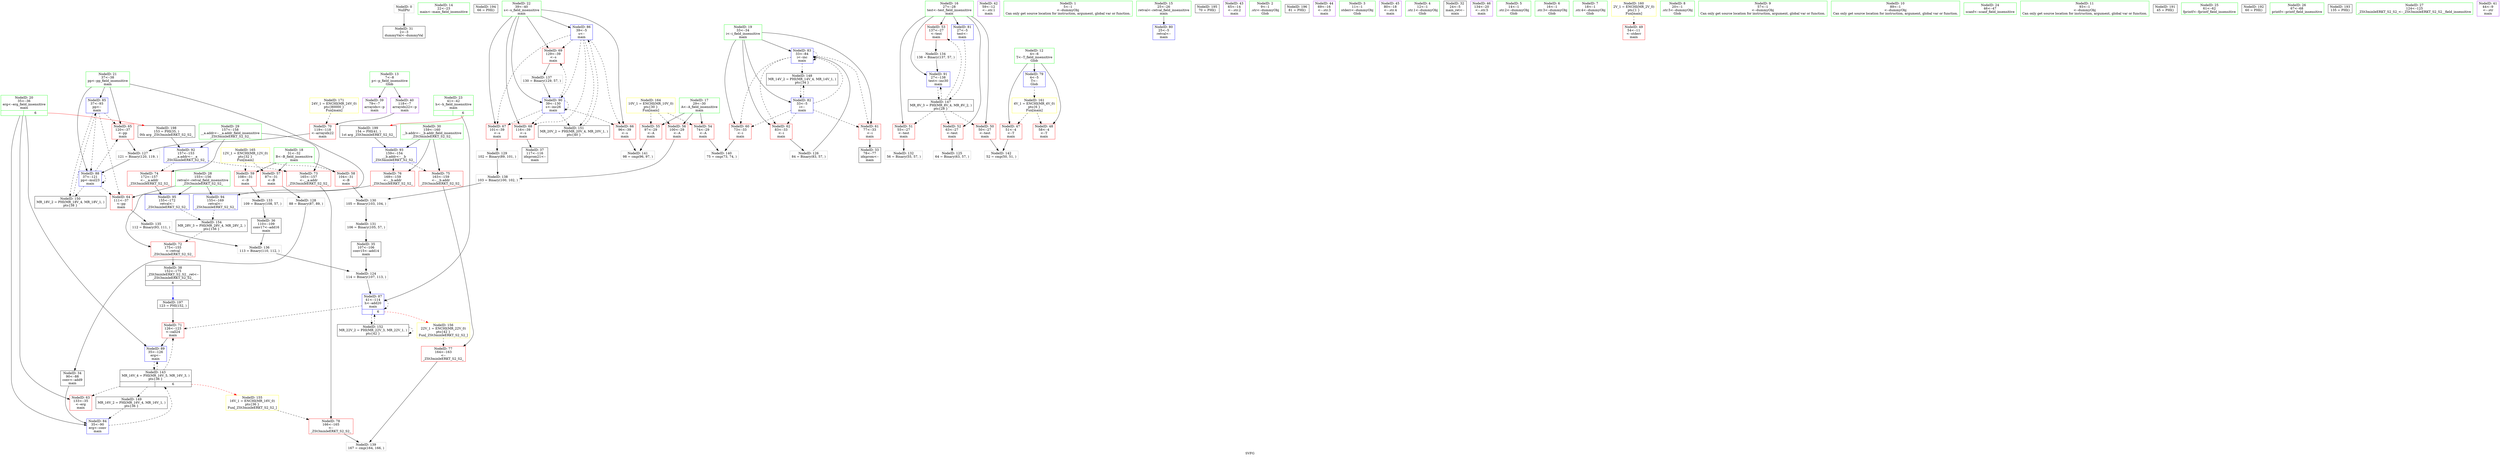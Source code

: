 digraph "SVFG" {
	label="SVFG";

	Node0x564be285e810 [shape=record,color=grey,label="{NodeID: 0\nNullPtr}"];
	Node0x564be285e810 -> Node0x564be2875230[style=solid];
	Node0x564be2874370 [shape=record,color=green,label="{NodeID: 14\n22\<--23\nmain\<--main_field_insensitive\n}"];
	Node0x564be2879980 [shape=record,color=black,label="{NodeID: 194\n66 = PHI()\n}"];
	Node0x564be2874fc0 [shape=record,color=green,label="{NodeID: 28\n155\<--156\nretval\<--retval_field_insensitive\n_ZSt3minIeERKT_S2_S2_\n}"];
	Node0x564be2874fc0 -> Node0x564be28783d0[style=solid];
	Node0x564be2874fc0 -> Node0x564be28795e0[style=solid];
	Node0x564be2874fc0 -> Node0x564be28796b0[style=solid];
	Node0x564be287ba90 [shape=record,color=grey,label="{NodeID: 125\n64 = Binary(63, 57, )\n}"];
	Node0x564be2875b50 [shape=record,color=purple,label="{NodeID: 42\n59\<--12\n\<--.str.1\nmain\n}"];
	Node0x564be287d7a0 [shape=record,color=grey,label="{NodeID: 139\n167 = cmp(164, 166, )\n}"];
	Node0x564be28776d0 [shape=record,color=red,label="{NodeID: 56\n100\<--29\n\<--A\nmain\n}"];
	Node0x564be28776d0 -> Node0x564be287d620[style=solid];
	Node0x564be2878230 [shape=record,color=red,label="{NodeID: 70\n119\<--118\n\<--arrayidx22\nmain\n}"];
	Node0x564be2878230 -> Node0x564be287bd90[style=solid];
	Node0x564be2878dc0 [shape=record,color=blue,label="{NodeID: 84\n35\<--90\nerg\<--conv\nmain\n}"];
	Node0x564be2878dc0 -> Node0x564be28826d0[style=dashed];
	Node0x564be285ea20 [shape=record,color=green,label="{NodeID: 1\n5\<--1\n\<--dummyObj\nCan only get source location for instruction, argument, global var or function.}"];
	Node0x564be2874470 [shape=record,color=green,label="{NodeID: 15\n25\<--26\nretval\<--retval_field_insensitive\nmain\n}"];
	Node0x564be2874470 -> Node0x564be2878a80[style=solid];
	Node0x564be2879a80 [shape=record,color=black,label="{NodeID: 195\n70 = PHI()\n}"];
	Node0x564be2875090 [shape=record,color=green,label="{NodeID: 29\n157\<--158\n__a.addr\<--__a.addr_field_insensitive\n_ZSt3minIeERKT_S2_S2_\n}"];
	Node0x564be2875090 -> Node0x564be28784a0[style=solid];
	Node0x564be2875090 -> Node0x564be2878570[style=solid];
	Node0x564be2875090 -> Node0x564be2879440[style=solid];
	Node0x564be287bc10 [shape=record,color=grey,label="{NodeID: 126\n84 = Binary(83, 57, )\n}"];
	Node0x564be287bc10 -> Node0x564be2878cf0[style=solid];
	Node0x564be2875c20 [shape=record,color=purple,label="{NodeID: 43\n65\<--14\n\<--.str.2\nmain\n}"];
	Node0x564be287d920 [shape=record,color=grey,label="{NodeID: 140\n75 = cmp(73, 74, )\n}"];
	Node0x564be28777a0 [shape=record,color=red,label="{NodeID: 57\n87\<--31\n\<--B\nmain\n}"];
	Node0x564be28777a0 -> Node0x564be287bf10[style=solid];
	Node0x564be2885dd0 [shape=record,color=black,label="{NodeID: 154\nMR_28V_3 = PHI(MR_28V_4, MR_28V_2, )\npts\{156 \}\n}"];
	Node0x564be2885dd0 -> Node0x564be28783d0[style=dashed];
	Node0x564be2878300 [shape=record,color=red,label="{NodeID: 71\n126\<--123\n\<--call24\nmain\n}"];
	Node0x564be2878300 -> Node0x564be28791d0[style=solid];
	Node0x564be2878e90 [shape=record,color=blue,label="{NodeID: 85\n37\<--93\npp\<--\nmain\n}"];
	Node0x564be2878e90 -> Node0x564be2877d50[style=dashed];
	Node0x564be2878e90 -> Node0x564be2877e20[style=dashed];
	Node0x564be2878e90 -> Node0x564be2879100[style=dashed];
	Node0x564be2878e90 -> Node0x564be28849d0[style=dashed];
	Node0x564be285d6d0 [shape=record,color=green,label="{NodeID: 2\n9\<--1\n.str\<--dummyObj\nGlob }"];
	Node0x564be2874540 [shape=record,color=green,label="{NodeID: 16\n27\<--28\ntest\<--test_field_insensitive\nmain\n}"];
	Node0x564be2874540 -> Node0x564be28771f0[style=solid];
	Node0x564be2874540 -> Node0x564be28772c0[style=solid];
	Node0x564be2874540 -> Node0x564be2877390[style=solid];
	Node0x564be2874540 -> Node0x564be2877460[style=solid];
	Node0x564be2874540 -> Node0x564be2878b50[style=solid];
	Node0x564be2874540 -> Node0x564be2879370[style=solid];
	Node0x564be2879b80 [shape=record,color=black,label="{NodeID: 196\n81 = PHI()\n}"];
	Node0x564be2875160 [shape=record,color=green,label="{NodeID: 30\n159\<--160\n__b.addr\<--__b.addr_field_insensitive\n_ZSt3minIeERKT_S2_S2_\n}"];
	Node0x564be2875160 -> Node0x564be2878640[style=solid];
	Node0x564be2875160 -> Node0x564be2878710[style=solid];
	Node0x564be2875160 -> Node0x564be2879510[style=solid];
	Node0x564be287bd90 [shape=record,color=grey,label="{NodeID: 127\n121 = Binary(120, 119, )\n}"];
	Node0x564be287bd90 -> Node0x564be2879100[style=solid];
	Node0x564be2875cf0 [shape=record,color=purple,label="{NodeID: 44\n69\<--16\n\<--.str.3\nmain\n}"];
	Node0x564be287daa0 [shape=record,color=grey,label="{NodeID: 141\n98 = cmp(96, 97, )\n}"];
	Node0x564be2877870 [shape=record,color=red,label="{NodeID: 58\n104\<--31\n\<--B\nmain\n}"];
	Node0x564be2877870 -> Node0x564be287c210[style=solid];
	Node0x564be28862d0 [shape=record,color=yellow,style=double,label="{NodeID: 155\n16V_1 = ENCHI(MR_16V_0)\npts\{36 \}\nFun[_ZSt3minIeERKT_S2_S2_]}"];
	Node0x564be28862d0 -> Node0x564be28788b0[style=dashed];
	Node0x564be28783d0 [shape=record,color=red,label="{NodeID: 72\n175\<--155\n\<--retval\n_ZSt3minIeERKT_S2_S2_\n}"];
	Node0x564be28783d0 -> Node0x564be2875810[style=solid];
	Node0x564be2878f60 [shape=record,color=blue,label="{NodeID: 86\n39\<--5\ns\<--\nmain\n}"];
	Node0x564be2878f60 -> Node0x564be2877ef0[style=dashed];
	Node0x564be2878f60 -> Node0x564be2877fc0[style=dashed];
	Node0x564be2878f60 -> Node0x564be2878090[style=dashed];
	Node0x564be2878f60 -> Node0x564be2878160[style=dashed];
	Node0x564be2878f60 -> Node0x564be28792a0[style=dashed];
	Node0x564be2878f60 -> Node0x564be2884ed0[style=dashed];
	Node0x564be28733a0 [shape=record,color=green,label="{NodeID: 3\n11\<--1\nstderr\<--dummyObj\nGlob }"];
	Node0x564be2874610 [shape=record,color=green,label="{NodeID: 17\n29\<--30\nA\<--A_field_insensitive\nmain\n}"];
	Node0x564be2874610 -> Node0x564be2877530[style=solid];
	Node0x564be2874610 -> Node0x564be2877600[style=solid];
	Node0x564be2874610 -> Node0x564be28776d0[style=solid];
	Node0x564be2879c80 [shape=record,color=black,label="{NodeID: 197\n123 = PHI(152, )\n}"];
	Node0x564be2879c80 -> Node0x564be2878300[style=solid];
	Node0x564be2875230 [shape=record,color=black,label="{NodeID: 31\n2\<--3\ndummyVal\<--dummyVal\n}"];
	Node0x564be287bf10 [shape=record,color=grey,label="{NodeID: 128\n88 = Binary(87, 89, )\n}"];
	Node0x564be287bf10 -> Node0x564be28754d0[style=solid];
	Node0x564be2875dc0 [shape=record,color=purple,label="{NodeID: 45\n80\<--18\n\<--.str.4\nmain\n}"];
	Node0x564be287dc20 [shape=record,color=grey,label="{NodeID: 142\n52 = cmp(50, 51, )\n}"];
	Node0x564be2877940 [shape=record,color=red,label="{NodeID: 59\n108\<--31\n\<--B\nmain\n}"];
	Node0x564be2877940 -> Node0x564be2876a00[style=solid];
	Node0x564be2886df0 [shape=record,color=yellow,style=double,label="{NodeID: 156\n22V_1 = ENCHI(MR_22V_0)\npts\{42 \}\nFun[_ZSt3minIeERKT_S2_S2_]}"];
	Node0x564be2886df0 -> Node0x564be28787e0[style=dashed];
	Node0x564be28784a0 [shape=record,color=red,label="{NodeID: 73\n165\<--157\n\<--__a.addr\n_ZSt3minIeERKT_S2_S2_\n}"];
	Node0x564be28784a0 -> Node0x564be28788b0[style=solid];
	Node0x564be2879030 [shape=record,color=blue,label="{NodeID: 87\n41\<--114\nh\<--add20\nmain\n|{|<s3>6}}"];
	Node0x564be2879030 -> Node0x564be2878300[style=dashed];
	Node0x564be2879030 -> Node0x564be2879030[style=dashed];
	Node0x564be2879030 -> Node0x564be28853d0[style=dashed];
	Node0x564be2879030:s3 -> Node0x564be2886df0[style=dashed,color=red];
	Node0x564be2873430 [shape=record,color=green,label="{NodeID: 4\n12\<--1\n.str.1\<--dummyObj\nGlob }"];
	Node0x564be28746e0 [shape=record,color=green,label="{NodeID: 18\n31\<--32\nB\<--B_field_insensitive\nmain\n}"];
	Node0x564be28746e0 -> Node0x564be28777a0[style=solid];
	Node0x564be28746e0 -> Node0x564be2877870[style=solid];
	Node0x564be28746e0 -> Node0x564be2877940[style=solid];
	Node0x564be2879e70 [shape=record,color=black,label="{NodeID: 198\n153 = PHI(35, )\n0th arg _ZSt3minIeERKT_S2_S2_ }"];
	Node0x564be2879e70 -> Node0x564be2879440[style=solid];
	Node0x564be2875330 [shape=record,color=black,label="{NodeID: 32\n24\<--5\nmain_ret\<--\nmain\n}"];
	Node0x564be287c090 [shape=record,color=grey,label="{NodeID: 129\n102 = Binary(89, 101, )\n}"];
	Node0x564be287c090 -> Node0x564be287d620[style=solid];
	Node0x564be2875e90 [shape=record,color=purple,label="{NodeID: 46\n134\<--20\n\<--.str.5\nmain\n}"];
	Node0x564be28826d0 [shape=record,color=black,label="{NodeID: 143\nMR_16V_4 = PHI(MR_16V_5, MR_16V_3, )\npts\{36 \}\n|{|<s4>6}}"];
	Node0x564be28826d0 -> Node0x564be2877c80[style=dashed];
	Node0x564be28826d0 -> Node0x564be2878300[style=dashed];
	Node0x564be28826d0 -> Node0x564be28791d0[style=dashed];
	Node0x564be28826d0 -> Node0x564be28844d0[style=dashed];
	Node0x564be28826d0:s4 -> Node0x564be28862d0[style=dashed,color=red];
	Node0x564be2877a10 [shape=record,color=red,label="{NodeID: 60\n73\<--33\n\<--i\nmain\n}"];
	Node0x564be2877a10 -> Node0x564be287d920[style=solid];
	Node0x564be2878570 [shape=record,color=red,label="{NodeID: 74\n172\<--157\n\<--__a.addr\n_ZSt3minIeERKT_S2_S2_\n}"];
	Node0x564be2878570 -> Node0x564be28796b0[style=solid];
	Node0x564be2887b40 [shape=record,color=yellow,style=double,label="{NodeID: 171\n24V_1 = ENCHI(MR_24V_0)\npts\{80000 \}\nFun[main]}"];
	Node0x564be2887b40 -> Node0x564be2878230[style=dashed];
	Node0x564be2879100 [shape=record,color=blue,label="{NodeID: 88\n37\<--121\npp\<--mul23\nmain\n}"];
	Node0x564be2879100 -> Node0x564be2877d50[style=dashed];
	Node0x564be2879100 -> Node0x564be2877e20[style=dashed];
	Node0x564be2879100 -> Node0x564be2879100[style=dashed];
	Node0x564be2879100 -> Node0x564be28849d0[style=dashed];
	Node0x564be28734c0 [shape=record,color=green,label="{NodeID: 5\n14\<--1\n.str.2\<--dummyObj\nGlob }"];
	Node0x564be28747b0 [shape=record,color=green,label="{NodeID: 19\n33\<--34\ni\<--i_field_insensitive\nmain\n}"];
	Node0x564be28747b0 -> Node0x564be2877a10[style=solid];
	Node0x564be28747b0 -> Node0x564be2877ae0[style=solid];
	Node0x564be28747b0 -> Node0x564be2877bb0[style=solid];
	Node0x564be28747b0 -> Node0x564be2878c20[style=solid];
	Node0x564be28747b0 -> Node0x564be2878cf0[style=solid];
	Node0x564be2879f70 [shape=record,color=black,label="{NodeID: 199\n154 = PHI(41, )\n1st arg _ZSt3minIeERKT_S2_S2_ }"];
	Node0x564be2879f70 -> Node0x564be2879510[style=solid];
	Node0x564be2875400 [shape=record,color=black,label="{NodeID: 33\n78\<--77\nidxprom\<--\nmain\n}"];
	Node0x564be287c210 [shape=record,color=grey,label="{NodeID: 130\n105 = Binary(103, 104, )\n}"];
	Node0x564be287c210 -> Node0x564be287c390[style=solid];
	Node0x564be2875f60 [shape=record,color=red,label="{NodeID: 47\n51\<--4\n\<--T\nmain\n}"];
	Node0x564be2875f60 -> Node0x564be287dc20[style=solid];
	Node0x564be2877ae0 [shape=record,color=red,label="{NodeID: 61\n77\<--33\n\<--i\nmain\n}"];
	Node0x564be2877ae0 -> Node0x564be2875400[style=solid];
	Node0x564be2878640 [shape=record,color=red,label="{NodeID: 75\n163\<--159\n\<--__b.addr\n_ZSt3minIeERKT_S2_S2_\n}"];
	Node0x564be2878640 -> Node0x564be28787e0[style=solid];
	Node0x564be28791d0 [shape=record,color=blue,label="{NodeID: 89\n35\<--126\nerg\<--\nmain\n}"];
	Node0x564be28791d0 -> Node0x564be28826d0[style=dashed];
	Node0x564be2873550 [shape=record,color=green,label="{NodeID: 6\n16\<--1\n.str.3\<--dummyObj\nGlob }"];
	Node0x564be2874880 [shape=record,color=green,label="{NodeID: 20\n35\<--36\nerg\<--erg_field_insensitive\nmain\n|{|<s3>6}}"];
	Node0x564be2874880 -> Node0x564be2877c80[style=solid];
	Node0x564be2874880 -> Node0x564be2878dc0[style=solid];
	Node0x564be2874880 -> Node0x564be28791d0[style=solid];
	Node0x564be2874880:s3 -> Node0x564be2879e70[style=solid,color=red];
	Node0x564be28754d0 [shape=record,color=black,label="{NodeID: 34\n90\<--88\nconv\<--add9\nmain\n}"];
	Node0x564be28754d0 -> Node0x564be2878dc0[style=solid];
	Node0x564be287c390 [shape=record,color=grey,label="{NodeID: 131\n106 = Binary(105, 57, )\n}"];
	Node0x564be287c390 -> Node0x564be28755a0[style=solid];
	Node0x564be2877050 [shape=record,color=red,label="{NodeID: 48\n58\<--4\n\<--T\nmain\n}"];
	Node0x564be2877bb0 [shape=record,color=red,label="{NodeID: 62\n83\<--33\n\<--i\nmain\n}"];
	Node0x564be2877bb0 -> Node0x564be287bc10[style=solid];
	Node0x564be2878710 [shape=record,color=red,label="{NodeID: 76\n169\<--159\n\<--__b.addr\n_ZSt3minIeERKT_S2_S2_\n}"];
	Node0x564be2878710 -> Node0x564be28795e0[style=solid];
	Node0x564be28792a0 [shape=record,color=blue,label="{NodeID: 90\n39\<--130\ns\<--inc26\nmain\n}"];
	Node0x564be28792a0 -> Node0x564be2877ef0[style=dashed];
	Node0x564be28792a0 -> Node0x564be2877fc0[style=dashed];
	Node0x564be28792a0 -> Node0x564be2878090[style=dashed];
	Node0x564be28792a0 -> Node0x564be2878160[style=dashed];
	Node0x564be28792a0 -> Node0x564be28792a0[style=dashed];
	Node0x564be28792a0 -> Node0x564be2884ed0[style=dashed];
	Node0x564be2873d90 [shape=record,color=green,label="{NodeID: 7\n18\<--1\n.str.4\<--dummyObj\nGlob }"];
	Node0x564be2874950 [shape=record,color=green,label="{NodeID: 21\n37\<--38\npp\<--pp_field_insensitive\nmain\n}"];
	Node0x564be2874950 -> Node0x564be2877d50[style=solid];
	Node0x564be2874950 -> Node0x564be2877e20[style=solid];
	Node0x564be2874950 -> Node0x564be2878e90[style=solid];
	Node0x564be2874950 -> Node0x564be2879100[style=solid];
	Node0x564be28755a0 [shape=record,color=black,label="{NodeID: 35\n107\<--106\nconv15\<--add14\nmain\n}"];
	Node0x564be28755a0 -> Node0x564be287b910[style=solid];
	Node0x564be2876880 [shape=record,color=grey,label="{NodeID: 132\n56 = Binary(55, 57, )\n}"];
	Node0x564be2877120 [shape=record,color=red,label="{NodeID: 49\n54\<--11\n\<--stderr\nmain\n}"];
	Node0x564be2877c80 [shape=record,color=red,label="{NodeID: 63\n133\<--35\n\<--erg\nmain\n}"];
	Node0x564be2887170 [shape=record,color=yellow,style=double,label="{NodeID: 160\n2V_1 = ENCHI(MR_2V_0)\npts\{1 \}\nFun[main]}"];
	Node0x564be2887170 -> Node0x564be2877120[style=dashed];
	Node0x564be28787e0 [shape=record,color=red,label="{NodeID: 77\n164\<--163\n\<--\n_ZSt3minIeERKT_S2_S2_\n}"];
	Node0x564be28787e0 -> Node0x564be287d7a0[style=solid];
	Node0x564be2879370 [shape=record,color=blue,label="{NodeID: 91\n27\<--138\ntest\<--inc30\nmain\n}"];
	Node0x564be2879370 -> Node0x564be2883ad0[style=dashed];
	Node0x564be2873e20 [shape=record,color=green,label="{NodeID: 8\n20\<--1\n.str.5\<--dummyObj\nGlob }"];
	Node0x564be2874a20 [shape=record,color=green,label="{NodeID: 22\n39\<--40\ns\<--s_field_insensitive\nmain\n}"];
	Node0x564be2874a20 -> Node0x564be2877ef0[style=solid];
	Node0x564be2874a20 -> Node0x564be2877fc0[style=solid];
	Node0x564be2874a20 -> Node0x564be2878090[style=solid];
	Node0x564be2874a20 -> Node0x564be2878160[style=solid];
	Node0x564be2874a20 -> Node0x564be2878f60[style=solid];
	Node0x564be2874a20 -> Node0x564be28792a0[style=solid];
	Node0x564be2875670 [shape=record,color=black,label="{NodeID: 36\n110\<--109\nconv17\<--add16\nmain\n}"];
	Node0x564be2875670 -> Node0x564be2876e80[style=solid];
	Node0x564be2876a00 [shape=record,color=grey,label="{NodeID: 133\n109 = Binary(108, 57, )\n}"];
	Node0x564be2876a00 -> Node0x564be2875670[style=solid];
	Node0x564be28771f0 [shape=record,color=red,label="{NodeID: 50\n50\<--27\n\<--test\nmain\n}"];
	Node0x564be28771f0 -> Node0x564be287dc20[style=solid];
	Node0x564be2883ad0 [shape=record,color=black,label="{NodeID: 147\nMR_8V_3 = PHI(MR_8V_4, MR_8V_2, )\npts\{28 \}\n}"];
	Node0x564be2883ad0 -> Node0x564be28771f0[style=dashed];
	Node0x564be2883ad0 -> Node0x564be28772c0[style=dashed];
	Node0x564be2883ad0 -> Node0x564be2877390[style=dashed];
	Node0x564be2883ad0 -> Node0x564be2877460[style=dashed];
	Node0x564be2883ad0 -> Node0x564be2879370[style=dashed];
	Node0x564be2877d50 [shape=record,color=red,label="{NodeID: 64\n111\<--37\n\<--pp\nmain\n}"];
	Node0x564be2877d50 -> Node0x564be2876d00[style=solid];
	Node0x564be2887280 [shape=record,color=yellow,style=double,label="{NodeID: 161\n4V_1 = ENCHI(MR_4V_0)\npts\{6 \}\nFun[main]}"];
	Node0x564be2887280 -> Node0x564be2875f60[style=dashed];
	Node0x564be2887280 -> Node0x564be2877050[style=dashed];
	Node0x564be28788b0 [shape=record,color=red,label="{NodeID: 78\n166\<--165\n\<--\n_ZSt3minIeERKT_S2_S2_\n}"];
	Node0x564be28788b0 -> Node0x564be287d7a0[style=solid];
	Node0x564be2879440 [shape=record,color=blue,label="{NodeID: 92\n157\<--153\n__a.addr\<--__a\n_ZSt3minIeERKT_S2_S2_\n}"];
	Node0x564be2879440 -> Node0x564be28784a0[style=dashed];
	Node0x564be2879440 -> Node0x564be2878570[style=dashed];
	Node0x564be2873eb0 [shape=record,color=green,label="{NodeID: 9\n57\<--1\n\<--dummyObj\nCan only get source location for instruction, argument, global var or function.}"];
	Node0x564be2874af0 [shape=record,color=green,label="{NodeID: 23\n41\<--42\nh\<--h_field_insensitive\nmain\n|{|<s1>6}}"];
	Node0x564be2874af0 -> Node0x564be2879030[style=solid];
	Node0x564be2874af0:s1 -> Node0x564be2879f70[style=solid,color=red];
	Node0x564be2875740 [shape=record,color=black,label="{NodeID: 37\n117\<--116\nidxprom21\<--\nmain\n}"];
	Node0x564be2876b80 [shape=record,color=grey,label="{NodeID: 134\n138 = Binary(137, 57, )\n}"];
	Node0x564be2876b80 -> Node0x564be2879370[style=solid];
	Node0x564be28772c0 [shape=record,color=red,label="{NodeID: 51\n55\<--27\n\<--test\nmain\n}"];
	Node0x564be28772c0 -> Node0x564be2876880[style=solid];
	Node0x564be2883fd0 [shape=record,color=black,label="{NodeID: 148\nMR_14V_2 = PHI(MR_14V_4, MR_14V_1, )\npts\{34 \}\n}"];
	Node0x564be2883fd0 -> Node0x564be2878c20[style=dashed];
	Node0x564be2877e20 [shape=record,color=red,label="{NodeID: 65\n120\<--37\n\<--pp\nmain\n}"];
	Node0x564be2877e20 -> Node0x564be287bd90[style=solid];
	Node0x564be2878980 [shape=record,color=blue,label="{NodeID: 79\n4\<--5\nT\<--\nGlob }"];
	Node0x564be2878980 -> Node0x564be2887280[style=dashed];
	Node0x564be2879510 [shape=record,color=blue,label="{NodeID: 93\n159\<--154\n__b.addr\<--__b\n_ZSt3minIeERKT_S2_S2_\n}"];
	Node0x564be2879510 -> Node0x564be2878640[style=dashed];
	Node0x564be2879510 -> Node0x564be2878710[style=dashed];
	Node0x564be2873f70 [shape=record,color=green,label="{NodeID: 10\n89\<--1\n\<--dummyObj\nCan only get source location for instruction, argument, global var or function.}"];
	Node0x564be2874bc0 [shape=record,color=green,label="{NodeID: 24\n46\<--47\nscanf\<--scanf_field_insensitive\n}"];
	Node0x564be2875810 [shape=record,color=black,label="{NodeID: 38\n152\<--175\n_ZSt3minIeERKT_S2_S2__ret\<--\n_ZSt3minIeERKT_S2_S2_\n|{<s0>6}}"];
	Node0x564be2875810:s0 -> Node0x564be2879c80[style=solid,color=blue];
	Node0x564be2876d00 [shape=record,color=grey,label="{NodeID: 135\n112 = Binary(93, 111, )\n}"];
	Node0x564be2876d00 -> Node0x564be2876e80[style=solid];
	Node0x564be2877390 [shape=record,color=red,label="{NodeID: 52\n63\<--27\n\<--test\nmain\n}"];
	Node0x564be2877390 -> Node0x564be287ba90[style=solid];
	Node0x564be28844d0 [shape=record,color=black,label="{NodeID: 149\nMR_16V_2 = PHI(MR_16V_4, MR_16V_1, )\npts\{36 \}\n}"];
	Node0x564be28844d0 -> Node0x564be2878dc0[style=dashed];
	Node0x564be2877ef0 [shape=record,color=red,label="{NodeID: 66\n96\<--39\n\<--s\nmain\n}"];
	Node0x564be2877ef0 -> Node0x564be287daa0[style=solid];
	Node0x564be2878a80 [shape=record,color=blue,label="{NodeID: 80\n25\<--5\nretval\<--\nmain\n}"];
	Node0x564be28795e0 [shape=record,color=blue,label="{NodeID: 94\n155\<--169\nretval\<--\n_ZSt3minIeERKT_S2_S2_\n}"];
	Node0x564be28795e0 -> Node0x564be2885dd0[style=dashed];
	Node0x564be2874070 [shape=record,color=green,label="{NodeID: 11\n93\<--1\n\<--dummyObj\nCan only get source location for instruction, argument, global var or function.}"];
	Node0x564be2890ba0 [shape=record,color=black,label="{NodeID: 191\n45 = PHI()\n}"];
	Node0x564be2874cc0 [shape=record,color=green,label="{NodeID: 25\n61\<--62\nfprintf\<--fprintf_field_insensitive\n}"];
	Node0x564be28758e0 [shape=record,color=purple,label="{NodeID: 39\n79\<--7\narrayidx\<--p\nmain\n}"];
	Node0x564be2876e80 [shape=record,color=grey,label="{NodeID: 136\n113 = Binary(110, 112, )\n}"];
	Node0x564be2876e80 -> Node0x564be287b910[style=solid];
	Node0x564be2877460 [shape=record,color=red,label="{NodeID: 53\n137\<--27\n\<--test\nmain\n}"];
	Node0x564be2877460 -> Node0x564be2876b80[style=solid];
	Node0x564be28849d0 [shape=record,color=black,label="{NodeID: 150\nMR_18V_2 = PHI(MR_18V_4, MR_18V_1, )\npts\{38 \}\n}"];
	Node0x564be28849d0 -> Node0x564be2878e90[style=dashed];
	Node0x564be2877fc0 [shape=record,color=red,label="{NodeID: 67\n101\<--39\n\<--s\nmain\n}"];
	Node0x564be2877fc0 -> Node0x564be287c090[style=solid];
	Node0x564be2887520 [shape=record,color=yellow,style=double,label="{NodeID: 164\n10V_1 = ENCHI(MR_10V_0)\npts\{30 \}\nFun[main]}"];
	Node0x564be2887520 -> Node0x564be2877530[style=dashed];
	Node0x564be2887520 -> Node0x564be2877600[style=dashed];
	Node0x564be2887520 -> Node0x564be28776d0[style=dashed];
	Node0x564be2878b50 [shape=record,color=blue,label="{NodeID: 81\n27\<--5\ntest\<--\nmain\n}"];
	Node0x564be2878b50 -> Node0x564be2883ad0[style=dashed];
	Node0x564be28796b0 [shape=record,color=blue,label="{NodeID: 95\n155\<--172\nretval\<--\n_ZSt3minIeERKT_S2_S2_\n}"];
	Node0x564be28796b0 -> Node0x564be2885dd0[style=dashed];
	Node0x564be2874170 [shape=record,color=green,label="{NodeID: 12\n4\<--6\nT\<--T_field_insensitive\nGlob }"];
	Node0x564be2874170 -> Node0x564be2875f60[style=solid];
	Node0x564be2874170 -> Node0x564be2877050[style=solid];
	Node0x564be2874170 -> Node0x564be2878980[style=solid];
	Node0x564be2879780 [shape=record,color=black,label="{NodeID: 192\n60 = PHI()\n}"];
	Node0x564be2874dc0 [shape=record,color=green,label="{NodeID: 26\n67\<--68\nprintf\<--printf_field_insensitive\n}"];
	Node0x564be28759b0 [shape=record,color=purple,label="{NodeID: 40\n118\<--7\narrayidx22\<--p\nmain\n}"];
	Node0x564be28759b0 -> Node0x564be2878230[style=solid];
	Node0x564be287d4e0 [shape=record,color=grey,label="{NodeID: 137\n130 = Binary(129, 57, )\n}"];
	Node0x564be287d4e0 -> Node0x564be28792a0[style=solid];
	Node0x564be2877530 [shape=record,color=red,label="{NodeID: 54\n74\<--29\n\<--A\nmain\n}"];
	Node0x564be2877530 -> Node0x564be287d920[style=solid];
	Node0x564be2884ed0 [shape=record,color=black,label="{NodeID: 151\nMR_20V_2 = PHI(MR_20V_4, MR_20V_1, )\npts\{40 \}\n}"];
	Node0x564be2884ed0 -> Node0x564be2878f60[style=dashed];
	Node0x564be2878090 [shape=record,color=red,label="{NodeID: 68\n116\<--39\n\<--s\nmain\n}"];
	Node0x564be2878090 -> Node0x564be2875740[style=solid];
	Node0x564be2887600 [shape=record,color=yellow,style=double,label="{NodeID: 165\n12V_1 = ENCHI(MR_12V_0)\npts\{32 \}\nFun[main]}"];
	Node0x564be2887600 -> Node0x564be28777a0[style=dashed];
	Node0x564be2887600 -> Node0x564be2877870[style=dashed];
	Node0x564be2887600 -> Node0x564be2877940[style=dashed];
	Node0x564be2878c20 [shape=record,color=blue,label="{NodeID: 82\n33\<--5\ni\<--\nmain\n}"];
	Node0x564be2878c20 -> Node0x564be2877a10[style=dashed];
	Node0x564be2878c20 -> Node0x564be2877ae0[style=dashed];
	Node0x564be2878c20 -> Node0x564be2877bb0[style=dashed];
	Node0x564be2878c20 -> Node0x564be2878cf0[style=dashed];
	Node0x564be2878c20 -> Node0x564be2883fd0[style=dashed];
	Node0x564be2874270 [shape=record,color=green,label="{NodeID: 13\n7\<--8\np\<--p_field_insensitive\nGlob }"];
	Node0x564be2874270 -> Node0x564be28758e0[style=solid];
	Node0x564be2874270 -> Node0x564be28759b0[style=solid];
	Node0x564be2879880 [shape=record,color=black,label="{NodeID: 193\n135 = PHI()\n}"];
	Node0x564be2874ec0 [shape=record,color=green,label="{NodeID: 27\n124\<--125\n_ZSt3minIeERKT_S2_S2_\<--_ZSt3minIeERKT_S2_S2__field_insensitive\n}"];
	Node0x564be287b910 [shape=record,color=grey,label="{NodeID: 124\n114 = Binary(107, 113, )\n}"];
	Node0x564be287b910 -> Node0x564be2879030[style=solid];
	Node0x564be2875a80 [shape=record,color=purple,label="{NodeID: 41\n44\<--9\n\<--.str\nmain\n}"];
	Node0x564be287d620 [shape=record,color=grey,label="{NodeID: 138\n103 = Binary(100, 102, )\n}"];
	Node0x564be287d620 -> Node0x564be287c210[style=solid];
	Node0x564be2877600 [shape=record,color=red,label="{NodeID: 55\n97\<--29\n\<--A\nmain\n}"];
	Node0x564be2877600 -> Node0x564be287daa0[style=solid];
	Node0x564be28853d0 [shape=record,color=black,label="{NodeID: 152\nMR_22V_2 = PHI(MR_22V_3, MR_22V_1, )\npts\{42 \}\n}"];
	Node0x564be28853d0 -> Node0x564be2879030[style=dashed];
	Node0x564be28853d0 -> Node0x564be28853d0[style=dashed];
	Node0x564be2878160 [shape=record,color=red,label="{NodeID: 69\n129\<--39\n\<--s\nmain\n}"];
	Node0x564be2878160 -> Node0x564be287d4e0[style=solid];
	Node0x564be2878cf0 [shape=record,color=blue,label="{NodeID: 83\n33\<--84\ni\<--inc\nmain\n}"];
	Node0x564be2878cf0 -> Node0x564be2877a10[style=dashed];
	Node0x564be2878cf0 -> Node0x564be2877ae0[style=dashed];
	Node0x564be2878cf0 -> Node0x564be2877bb0[style=dashed];
	Node0x564be2878cf0 -> Node0x564be2878cf0[style=dashed];
	Node0x564be2878cf0 -> Node0x564be2883fd0[style=dashed];
}
